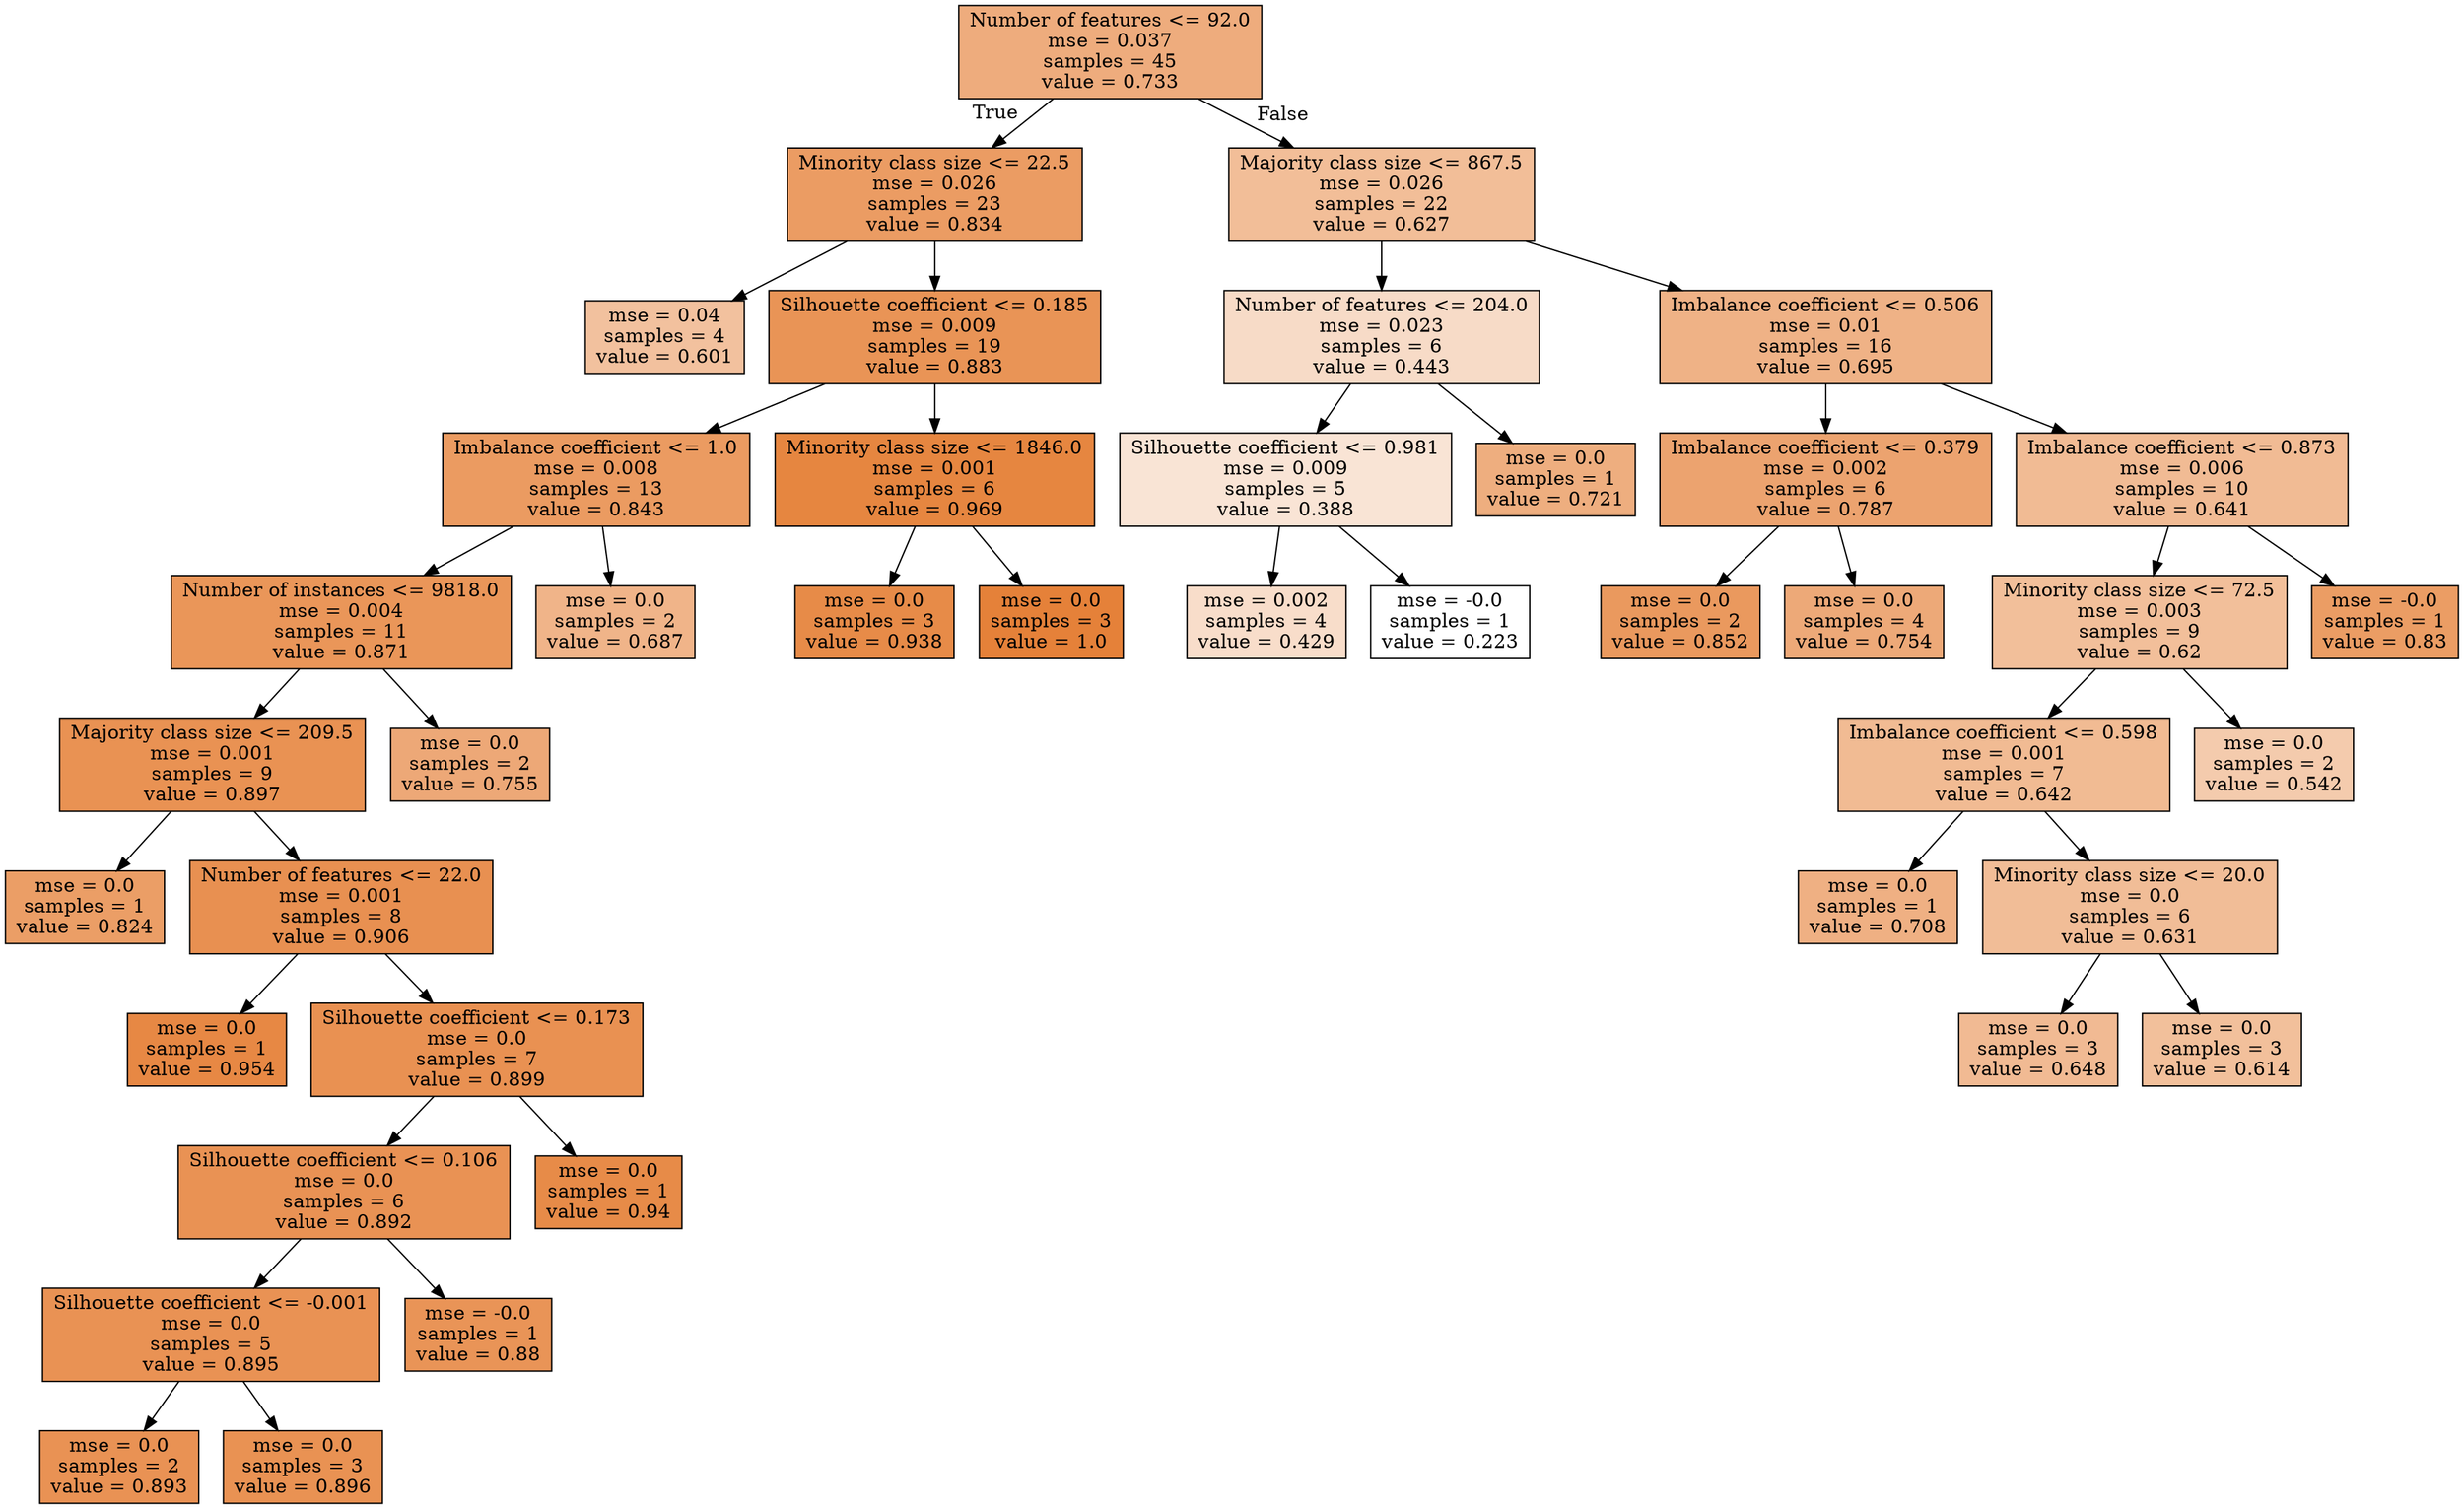 digraph Tree {
node [shape=box, style="filled", color="black"] ;
0 [label="Number of features <= 92.0\nmse = 0.037\nsamples = 45\nvalue = 0.733", fillcolor="#e58139a7"] ;
1 [label="Minority class size <= 22.5\nmse = 0.026\nsamples = 23\nvalue = 0.834", fillcolor="#e58139c8"] ;
0 -> 1 [labeldistance=2.5, labelangle=45, headlabel="True"] ;
2 [label="mse = 0.04\nsamples = 4\nvalue = 0.601", fillcolor="#e581397c"] ;
1 -> 2 ;
3 [label="Silhouette coefficient <= 0.185\nmse = 0.009\nsamples = 19\nvalue = 0.883", fillcolor="#e58139d9"] ;
1 -> 3 ;
4 [label="Imbalance coefficient <= 1.0\nmse = 0.008\nsamples = 13\nvalue = 0.843", fillcolor="#e58139cb"] ;
3 -> 4 ;
5 [label="Number of instances <= 9818.0\nmse = 0.004\nsamples = 11\nvalue = 0.871", fillcolor="#e58139d5"] ;
4 -> 5 ;
6 [label="Majority class size <= 209.5\nmse = 0.001\nsamples = 9\nvalue = 0.897", fillcolor="#e58139dd"] ;
5 -> 6 ;
7 [label="mse = 0.0\nsamples = 1\nvalue = 0.824", fillcolor="#e58139c5"] ;
6 -> 7 ;
8 [label="Number of features <= 22.0\nmse = 0.001\nsamples = 8\nvalue = 0.906", fillcolor="#e58139e0"] ;
6 -> 8 ;
9 [label="mse = 0.0\nsamples = 1\nvalue = 0.954", fillcolor="#e58139f0"] ;
8 -> 9 ;
10 [label="Silhouette coefficient <= 0.173\nmse = 0.0\nsamples = 7\nvalue = 0.899", fillcolor="#e58139de"] ;
8 -> 10 ;
11 [label="Silhouette coefficient <= 0.106\nmse = 0.0\nsamples = 6\nvalue = 0.892", fillcolor="#e58139dc"] ;
10 -> 11 ;
12 [label="Silhouette coefficient <= -0.001\nmse = 0.0\nsamples = 5\nvalue = 0.895", fillcolor="#e58139dc"] ;
11 -> 12 ;
13 [label="mse = 0.0\nsamples = 2\nvalue = 0.893", fillcolor="#e58139dc"] ;
12 -> 13 ;
14 [label="mse = 0.0\nsamples = 3\nvalue = 0.896", fillcolor="#e58139dd"] ;
12 -> 14 ;
15 [label="mse = -0.0\nsamples = 1\nvalue = 0.88", fillcolor="#e58139d8"] ;
11 -> 15 ;
16 [label="mse = 0.0\nsamples = 1\nvalue = 0.94", fillcolor="#e58139eb"] ;
10 -> 16 ;
17 [label="mse = 0.0\nsamples = 2\nvalue = 0.755", fillcolor="#e58139af"] ;
5 -> 17 ;
18 [label="mse = 0.0\nsamples = 2\nvalue = 0.687", fillcolor="#e5813998"] ;
4 -> 18 ;
19 [label="Minority class size <= 1846.0\nmse = 0.001\nsamples = 6\nvalue = 0.969", fillcolor="#e58139f5"] ;
3 -> 19 ;
20 [label="mse = 0.0\nsamples = 3\nvalue = 0.938", fillcolor="#e58139eb"] ;
19 -> 20 ;
21 [label="mse = 0.0\nsamples = 3\nvalue = 1.0", fillcolor="#e58139ff"] ;
19 -> 21 ;
22 [label="Majority class size <= 867.5\nmse = 0.026\nsamples = 22\nvalue = 0.627", fillcolor="#e5813984"] ;
0 -> 22 [labeldistance=2.5, labelangle=-45, headlabel="False"] ;
23 [label="Number of features <= 204.0\nmse = 0.023\nsamples = 6\nvalue = 0.443", fillcolor="#e5813948"] ;
22 -> 23 ;
24 [label="Silhouette coefficient <= 0.981\nmse = 0.009\nsamples = 5\nvalue = 0.388", fillcolor="#e5813936"] ;
23 -> 24 ;
25 [label="mse = 0.002\nsamples = 4\nvalue = 0.429", fillcolor="#e5813944"] ;
24 -> 25 ;
26 [label="mse = -0.0\nsamples = 1\nvalue = 0.223", fillcolor="#e5813900"] ;
24 -> 26 ;
27 [label="mse = 0.0\nsamples = 1\nvalue = 0.721", fillcolor="#e58139a4"] ;
23 -> 27 ;
28 [label="Imbalance coefficient <= 0.506\nmse = 0.01\nsamples = 16\nvalue = 0.695", fillcolor="#e581399b"] ;
22 -> 28 ;
29 [label="Imbalance coefficient <= 0.379\nmse = 0.002\nsamples = 6\nvalue = 0.787", fillcolor="#e58139b9"] ;
28 -> 29 ;
30 [label="mse = 0.0\nsamples = 2\nvalue = 0.852", fillcolor="#e58139cf"] ;
29 -> 30 ;
31 [label="mse = 0.0\nsamples = 4\nvalue = 0.754", fillcolor="#e58139ae"] ;
29 -> 31 ;
32 [label="Imbalance coefficient <= 0.873\nmse = 0.006\nsamples = 10\nvalue = 0.641", fillcolor="#e5813989"] ;
28 -> 32 ;
33 [label="Minority class size <= 72.5\nmse = 0.003\nsamples = 9\nvalue = 0.62", fillcolor="#e5813982"] ;
32 -> 33 ;
34 [label="Imbalance coefficient <= 0.598\nmse = 0.001\nsamples = 7\nvalue = 0.642", fillcolor="#e581398a"] ;
33 -> 34 ;
35 [label="mse = 0.0\nsamples = 1\nvalue = 0.708", fillcolor="#e581399f"] ;
34 -> 35 ;
36 [label="Minority class size <= 20.0\nmse = 0.0\nsamples = 6\nvalue = 0.631", fillcolor="#e5813986"] ;
34 -> 36 ;
37 [label="mse = 0.0\nsamples = 3\nvalue = 0.648", fillcolor="#e581398b"] ;
36 -> 37 ;
38 [label="mse = 0.0\nsamples = 3\nvalue = 0.614", fillcolor="#e5813980"] ;
36 -> 38 ;
39 [label="mse = 0.0\nsamples = 2\nvalue = 0.542", fillcolor="#e5813969"] ;
33 -> 39 ;
40 [label="mse = -0.0\nsamples = 1\nvalue = 0.83", fillcolor="#e58139c7"] ;
32 -> 40 ;
}